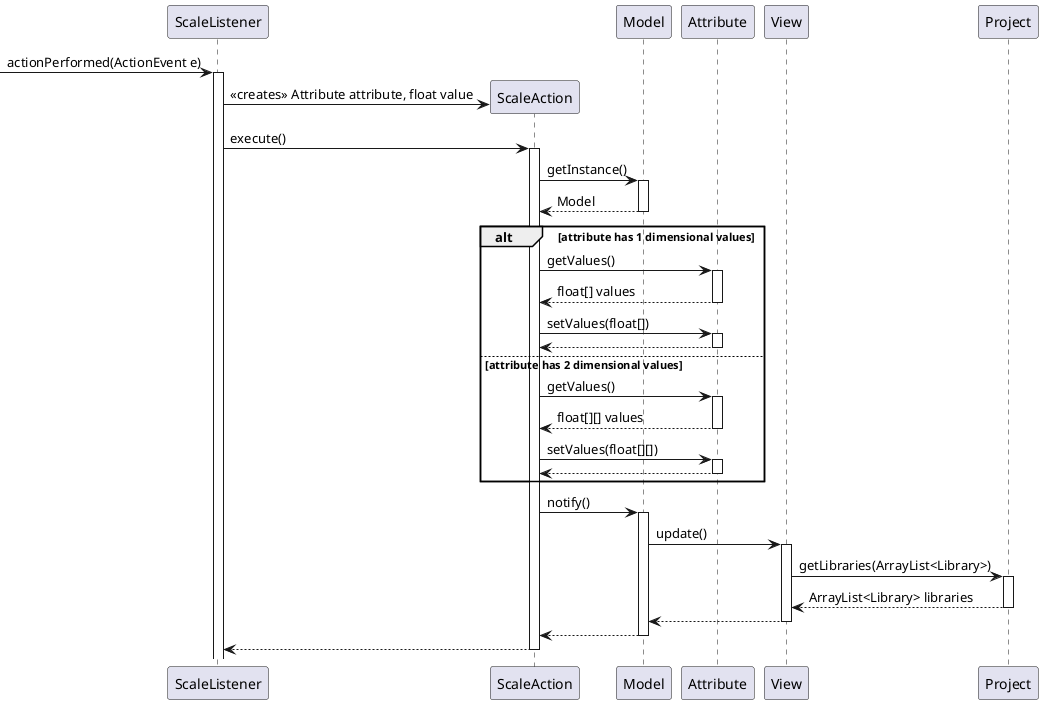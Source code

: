 @startuml
-> ScaleListener : actionPerformed(ActionEvent e)
activate ScaleListener
ScaleListener -> ScaleAction ** : <<creates>> Attribute attribute, float value

ScaleListener -> ScaleAction : execute()
activate ScaleAction

ScaleAction -> Model : getInstance()
activate Model
return Model
alt attribute has 1 dimensional values
ScaleAction -> Attribute : getValues()
activate Attribute
return float[] values
ScaleAction -> Attribute : setValues(float[])
activate Attribute
return
else attribute has 2 dimensional values
ScaleAction -> Attribute : getValues()
activate Attribute
return float[][] values
ScaleAction -> Attribute : setValues(float[][])
activate Attribute
return
end

ScaleAction -> Model: notify()
activate Model

Model -> View : update()
activate View

View -> Project : getLibraries(ArrayList<Library>)
activate Project
return ArrayList<Library> libraries
return
return 
return


@enduml